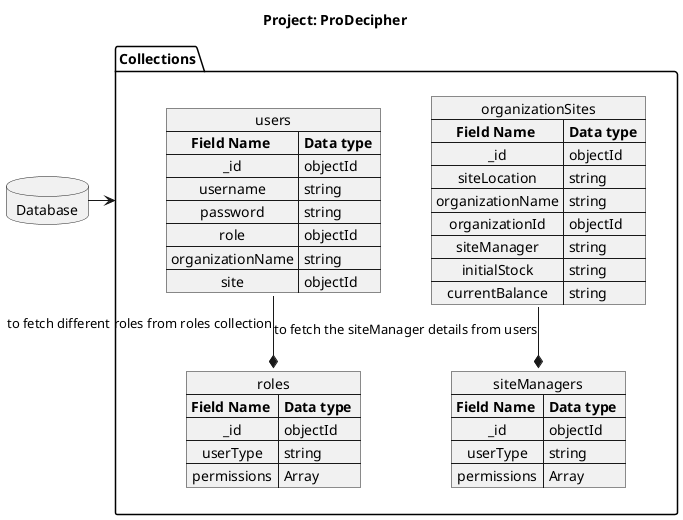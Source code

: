 @startuml Project
'left to right direction
'https://plantuml.com/object-diagram
hide circle
skinparam linetype ortho
' Horizontal lines: -->, <--, <-->
' Vertical lines: ->, <-, <->
title Project: ProDecipher

database Database
package Collections{
map organizationSites {
     **Field Name ** => **Data type **
    _id => objectId
    siteLocation => string
    organizationName => string
    organizationId => objectId
    siteManager => string
    initialStock => string
    currentBalance => string
}
map users {
   **Field Name ** => **Data type **
        _id => objectId
        username => string
        password => string
        role => objectId
        organizationName => string
        site => objectId

}
map siteManagers {
 **Field Name ** => **Data type **
        _id => objectId
        userType => string
        permissions => Array
}
map roles {
 **Field Name ** => **Data type **
        _id => objectId
        userType => string
        permissions => Array
}
}



users --* roles: to fetch different roles from roles collection
Database -> Collections
organizationSites --* siteManagers: to fetch the siteManager details from users




@enduml
